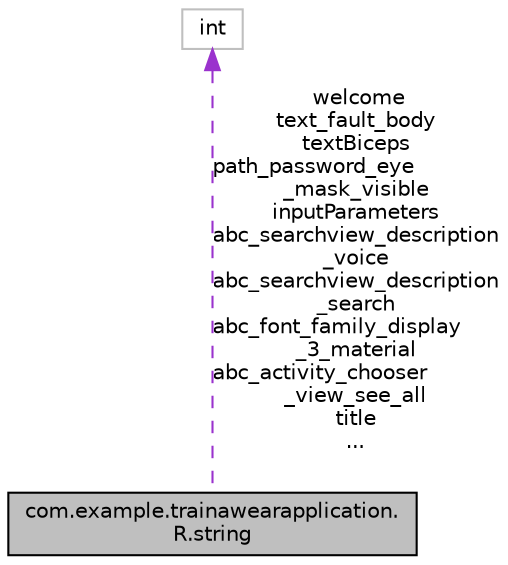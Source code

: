 digraph "com.example.trainawearapplication.R.string"
{
 // INTERACTIVE_SVG=YES
 // LATEX_PDF_SIZE
  edge [fontname="Helvetica",fontsize="10",labelfontname="Helvetica",labelfontsize="10"];
  node [fontname="Helvetica",fontsize="10",shape=record];
  Node1 [label="com.example.trainawearapplication.\lR.string",height=0.2,width=0.4,color="black", fillcolor="grey75", style="filled", fontcolor="black",tooltip=" "];
  Node2 -> Node1 [dir="back",color="darkorchid3",fontsize="10",style="dashed",label=" welcome\ntext_fault_body\ntextBiceps\npath_password_eye\l_mask_visible\ninputParameters\nabc_searchview_description\l_voice\nabc_searchview_description\l_search\nabc_font_family_display\l_3_material\nabc_activity_chooser\l_view_see_all\ntitle\n..." ,fontname="Helvetica"];
  Node2 [label="int",height=0.2,width=0.4,color="grey75", fillcolor="white", style="filled",tooltip=" "];
}
